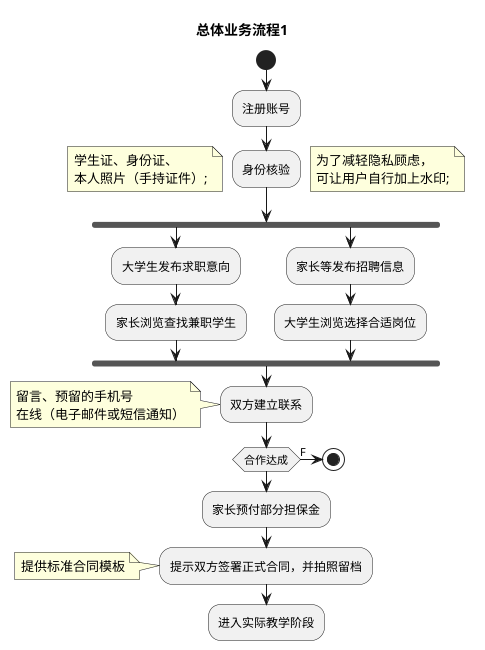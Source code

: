 @startuml 总体业务流程1
title 总体业务流程1
start
:注册账号;
:身份核验;
note left:学生证、身份证、\n本人照片（手持证件）;
note right:为了减轻隐私顾虑，\n可让用户自行加上水印;
fork
    :大学生发布求职意向;
    :家长浏览查找兼职学生;
fork again
    :家长等发布招聘信息;
    :大学生浏览选择合适岗位;
end fork
:双方建立联系;
note left:留言、预留的手机号\n在线（电子邮件或短信通知）
if(合作达成)then(F)
    stop
endif
:家长预付部分担保金;
:提示双方签署正式合同，并拍照留档;
note left:提供标准合同模板
:进入实际教学阶段;
@enduml
